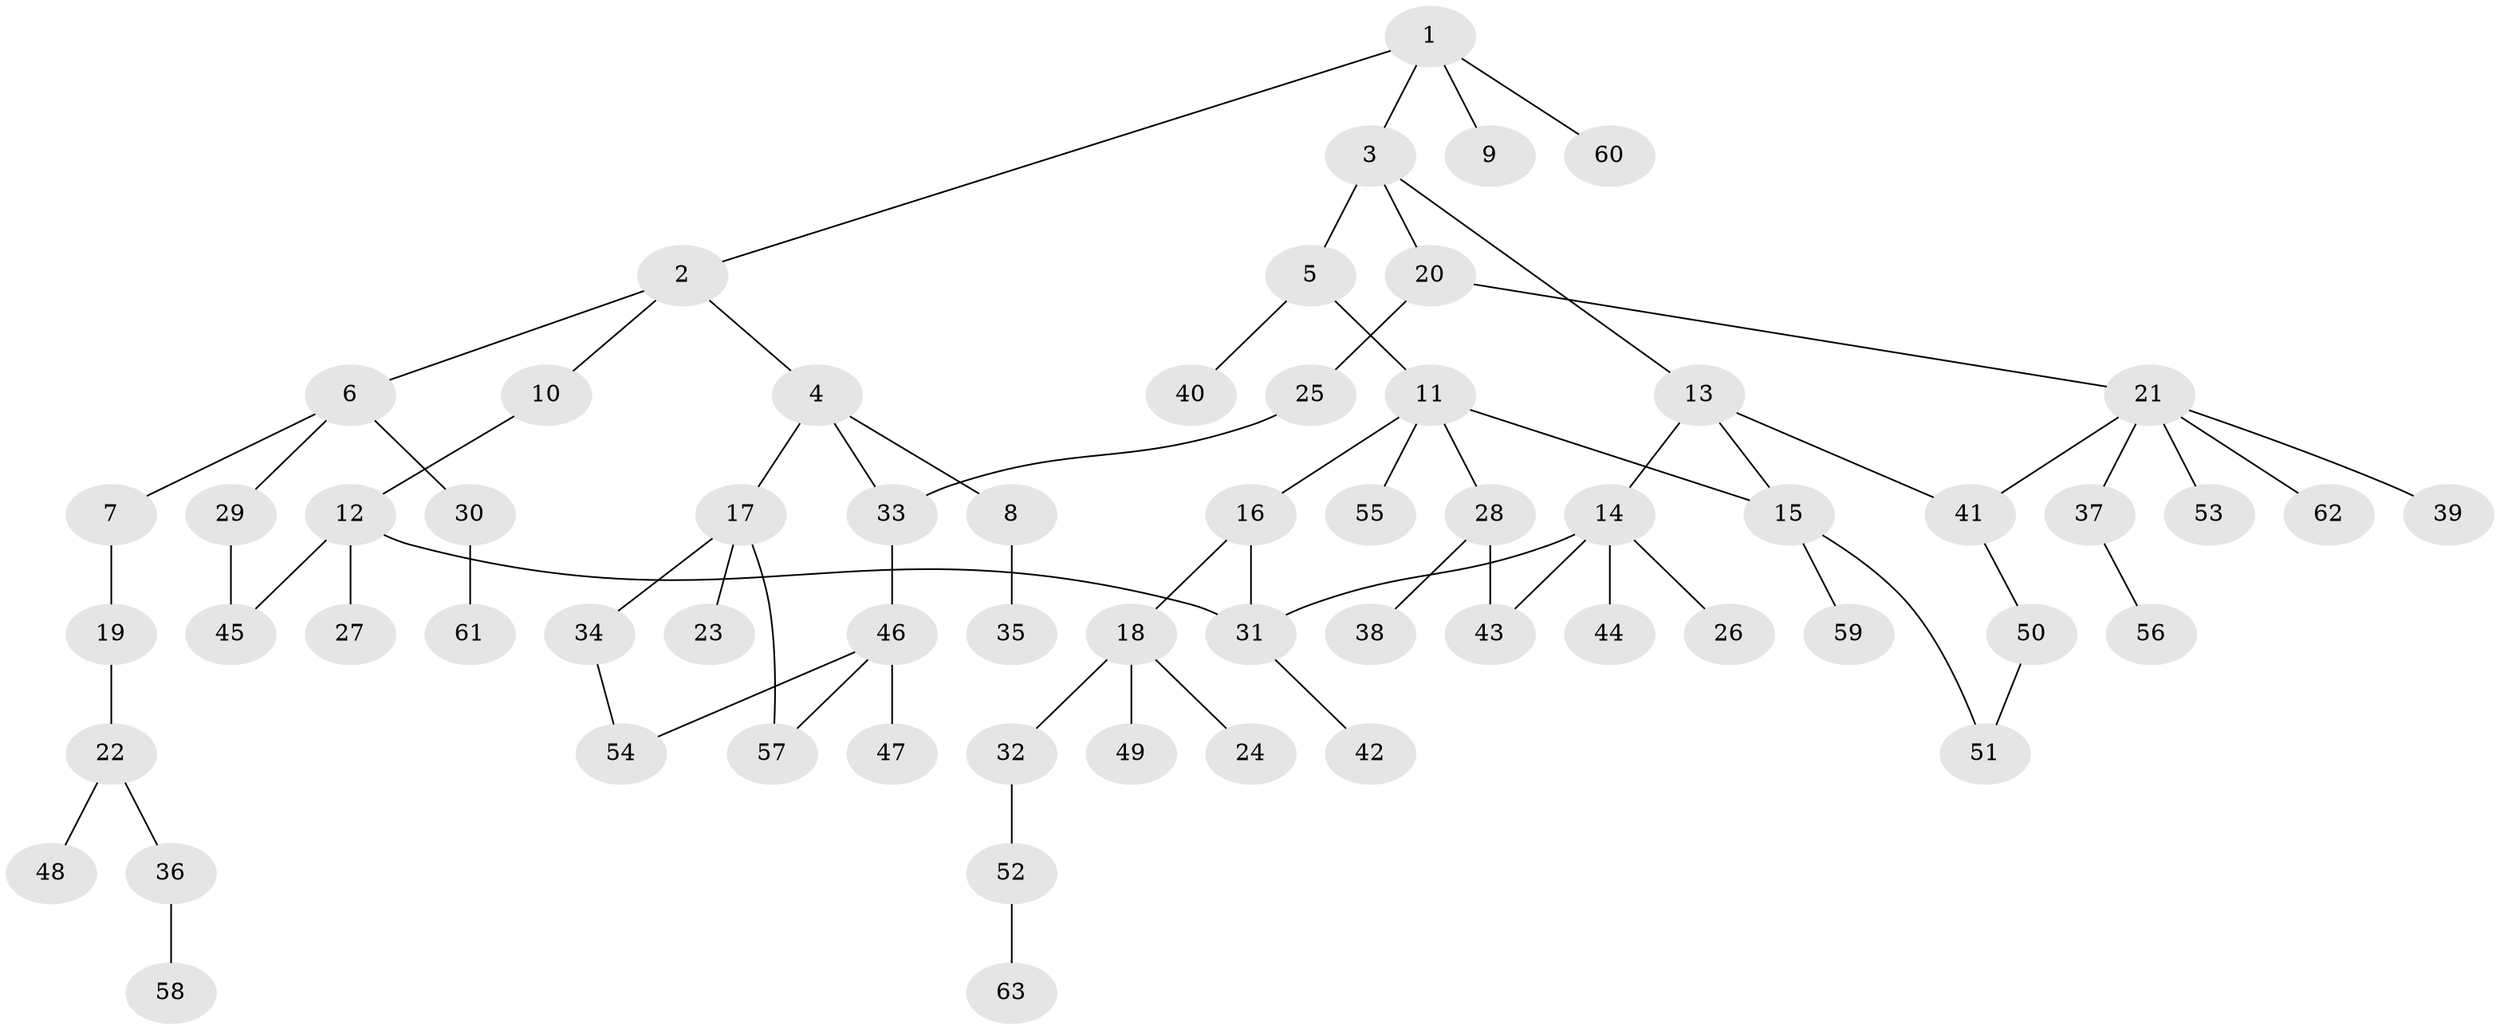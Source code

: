 // Generated by graph-tools (version 1.1) at 2025/00/03/09/25 03:00:59]
// undirected, 63 vertices, 72 edges
graph export_dot {
graph [start="1"]
  node [color=gray90,style=filled];
  1;
  2;
  3;
  4;
  5;
  6;
  7;
  8;
  9;
  10;
  11;
  12;
  13;
  14;
  15;
  16;
  17;
  18;
  19;
  20;
  21;
  22;
  23;
  24;
  25;
  26;
  27;
  28;
  29;
  30;
  31;
  32;
  33;
  34;
  35;
  36;
  37;
  38;
  39;
  40;
  41;
  42;
  43;
  44;
  45;
  46;
  47;
  48;
  49;
  50;
  51;
  52;
  53;
  54;
  55;
  56;
  57;
  58;
  59;
  60;
  61;
  62;
  63;
  1 -- 2;
  1 -- 3;
  1 -- 9;
  1 -- 60;
  2 -- 4;
  2 -- 6;
  2 -- 10;
  3 -- 5;
  3 -- 13;
  3 -- 20;
  4 -- 8;
  4 -- 17;
  4 -- 33;
  5 -- 11;
  5 -- 40;
  6 -- 7;
  6 -- 29;
  6 -- 30;
  7 -- 19;
  8 -- 35;
  10 -- 12;
  11 -- 16;
  11 -- 28;
  11 -- 55;
  11 -- 15;
  12 -- 27;
  12 -- 31;
  12 -- 45;
  13 -- 14;
  13 -- 15;
  13 -- 41;
  14 -- 26;
  14 -- 44;
  14 -- 43;
  14 -- 31;
  15 -- 59;
  15 -- 51;
  16 -- 18;
  16 -- 31;
  17 -- 23;
  17 -- 34;
  17 -- 57;
  18 -- 24;
  18 -- 32;
  18 -- 49;
  19 -- 22;
  20 -- 21;
  20 -- 25;
  21 -- 37;
  21 -- 39;
  21 -- 41;
  21 -- 53;
  21 -- 62;
  22 -- 36;
  22 -- 48;
  25 -- 33;
  28 -- 38;
  28 -- 43;
  29 -- 45;
  30 -- 61;
  31 -- 42;
  32 -- 52;
  33 -- 46;
  34 -- 54;
  36 -- 58;
  37 -- 56;
  41 -- 50;
  46 -- 47;
  46 -- 54;
  46 -- 57;
  50 -- 51;
  52 -- 63;
}
